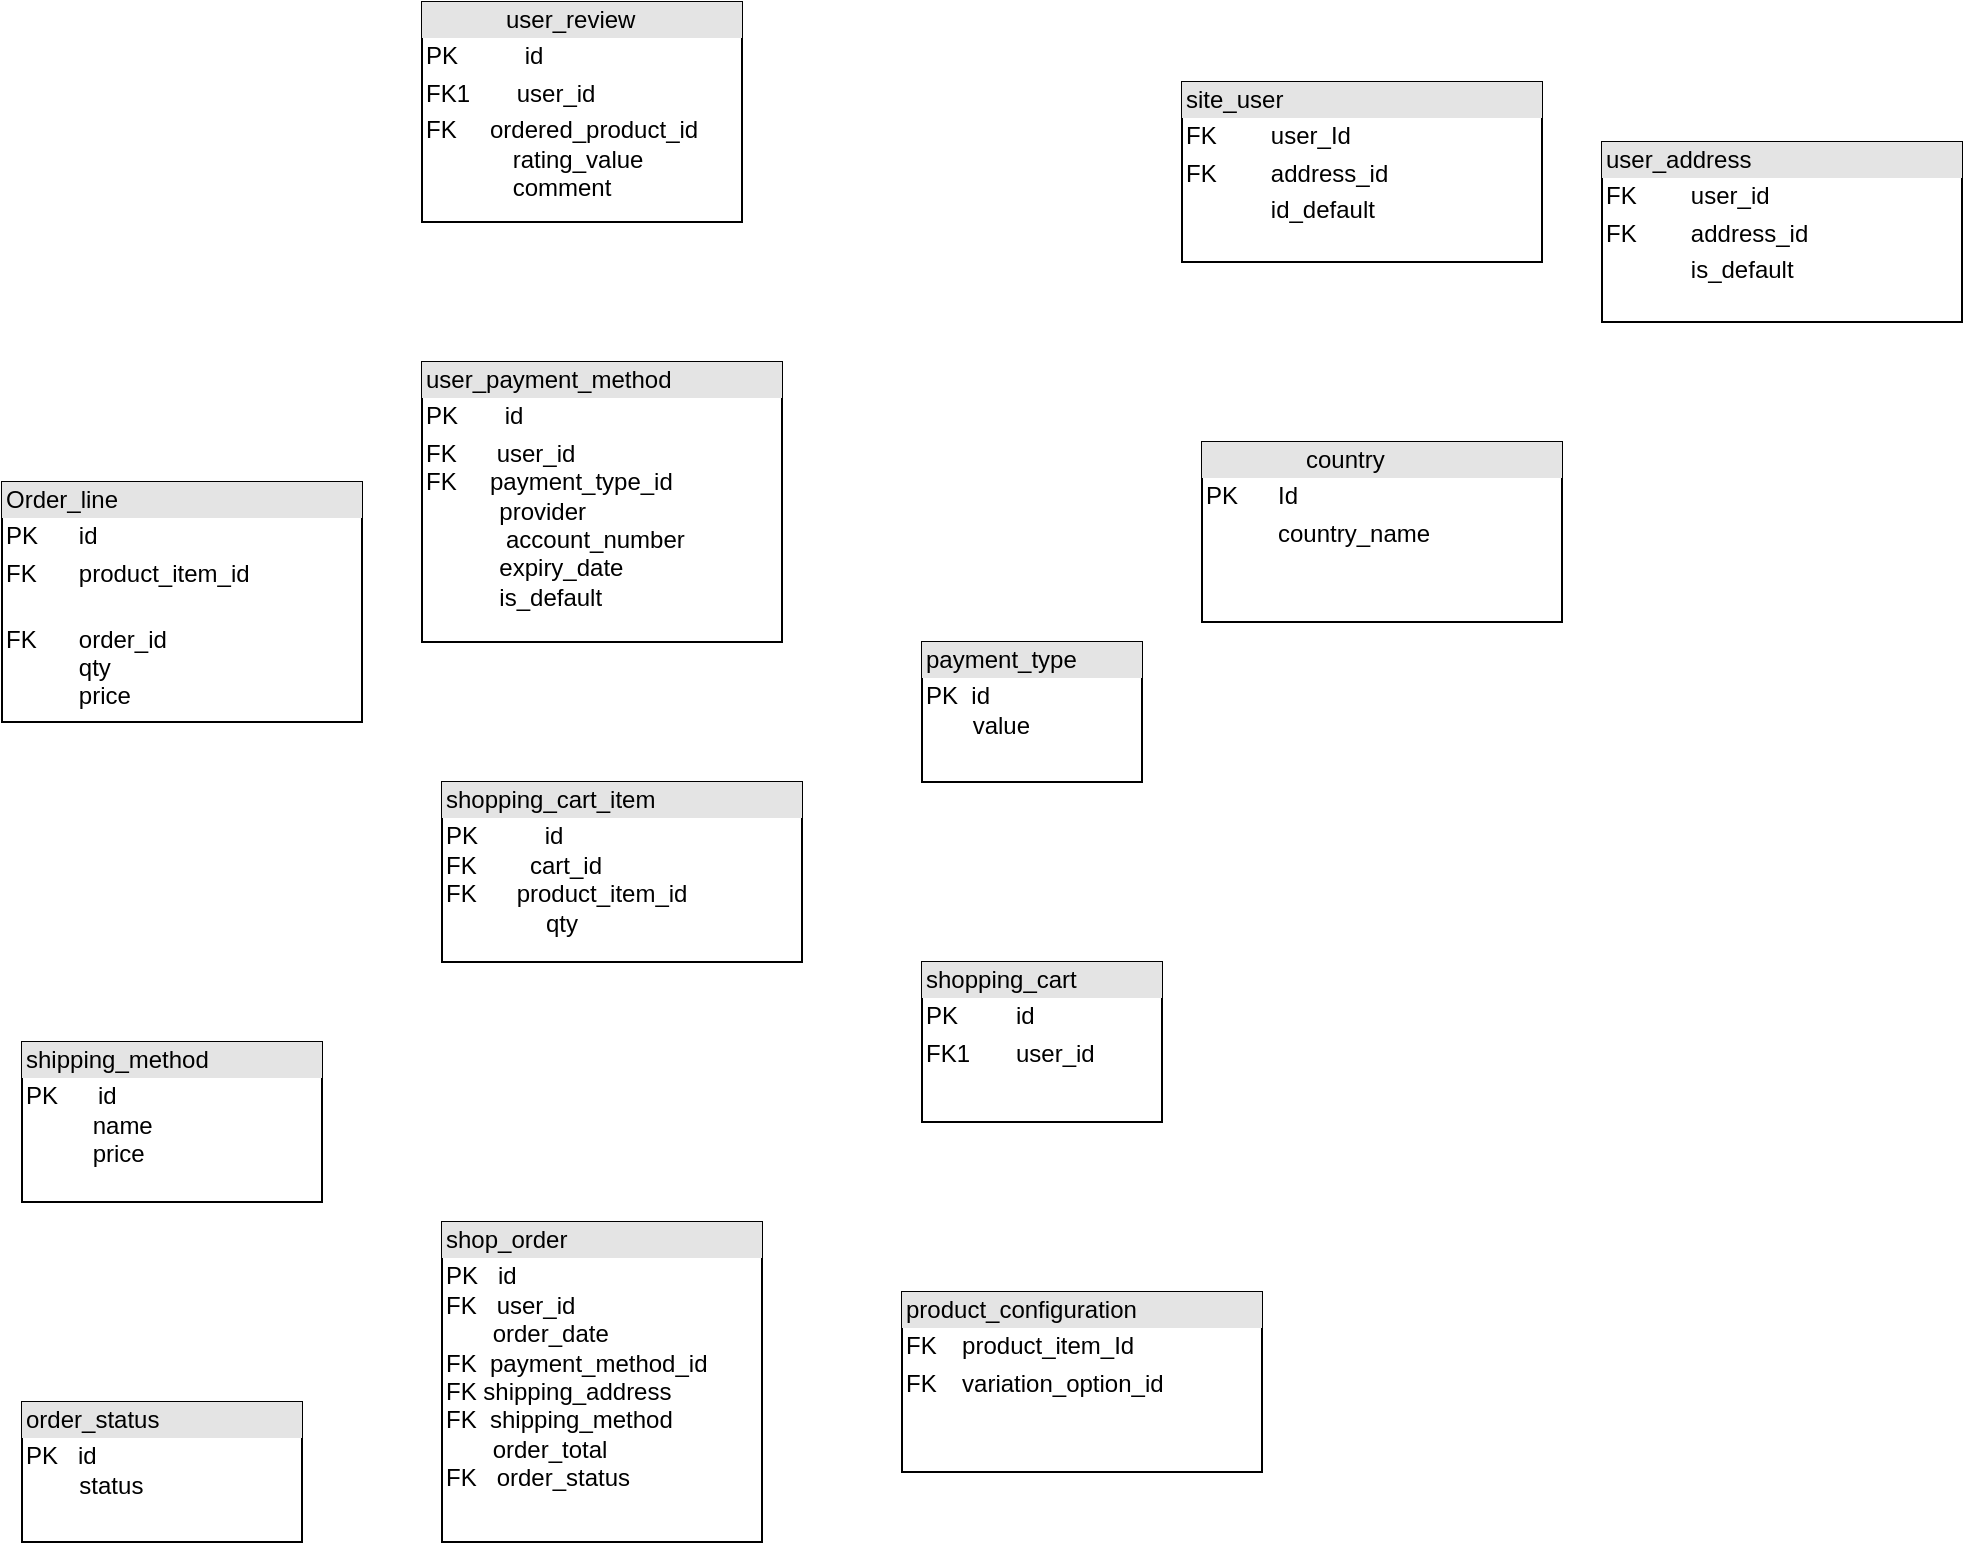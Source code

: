<mxfile version="26.0.10">
  <diagram id="C5RBs43oDa-KdzZeNtuy" name="Page-1">
    <mxGraphModel dx="2117" dy="599" grid="1" gridSize="10" guides="1" tooltips="1" connect="1" arrows="1" fold="1" page="1" pageScale="1" pageWidth="827" pageHeight="1169" math="0" shadow="0">
      <root>
        <mxCell id="WIyWlLk6GJQsqaUBKTNV-0" />
        <mxCell id="WIyWlLk6GJQsqaUBKTNV-1" parent="WIyWlLk6GJQsqaUBKTNV-0" />
        <mxCell id="xAWIOG_WaTYjkXeqOxTS-15" style="edgeStyle=orthogonalEdgeStyle;rounded=0;orthogonalLoop=1;jettySize=auto;html=1;exitX=0.5;exitY=1;exitDx=0;exitDy=0;" edge="1" parent="WIyWlLk6GJQsqaUBKTNV-1" source="xAWIOG_WaTYjkXeqOxTS-13">
          <mxGeometry relative="1" as="geometry">
            <mxPoint x="-430" y="370" as="targetPoint" />
          </mxGeometry>
        </mxCell>
        <mxCell id="xAWIOG_WaTYjkXeqOxTS-13" value="&lt;div style=&quot;box-sizing:border-box;width:100%;background:#e4e4e4;padding:2px;&quot;&gt;Order_line&lt;/div&gt;&lt;table style=&quot;width:100%;font-size:1em;&quot; cellpadding=&quot;2&quot; cellspacing=&quot;0&quot;&gt;&lt;tbody&gt;&lt;tr&gt;&lt;td&gt;PK&lt;/td&gt;&lt;td&gt;id&lt;br&gt;&lt;/td&gt;&lt;/tr&gt;&lt;tr&gt;&lt;td&gt;FK&amp;nbsp;&lt;br&gt;&lt;/td&gt;&lt;td&gt;product_item_id&lt;br&gt;&lt;/td&gt;&lt;/tr&gt;&lt;tr&gt;&lt;td&gt;&lt;br&gt;FK&lt;br&gt;&lt;br&gt;&lt;br&gt;&lt;br&gt;&lt;/td&gt;&lt;td&gt;order_id&lt;br&gt;qty&lt;br&gt;price&lt;/td&gt;&lt;/tr&gt;&lt;/tbody&gt;&lt;/table&gt;" style="verticalAlign=top;align=left;overflow=fill;html=1;whiteSpace=wrap;" vertex="1" parent="WIyWlLk6GJQsqaUBKTNV-1">
          <mxGeometry x="-540" y="270" width="180" height="120" as="geometry" />
        </mxCell>
        <mxCell id="xAWIOG_WaTYjkXeqOxTS-17" value="&lt;div style=&quot;box-sizing:border-box;width:100%;background:#e4e4e4;padding:2px;&quot;&gt;&amp;nbsp; &amp;nbsp; &amp;nbsp; &amp;nbsp; &amp;nbsp; &amp;nbsp; user_review&lt;/div&gt;&lt;table style=&quot;width:100%;font-size:1em;&quot; cellpadding=&quot;2&quot; cellspacing=&quot;0&quot;&gt;&lt;tbody&gt;&lt;tr&gt;&lt;td&gt;PK&amp;nbsp; &amp;nbsp; &amp;nbsp; &amp;nbsp; &amp;nbsp; id&lt;/td&gt;&lt;td&gt;&lt;br&gt;&lt;/td&gt;&lt;/tr&gt;&lt;tr&gt;&lt;td&gt;FK1&amp;nbsp; &amp;nbsp; &amp;nbsp; &amp;nbsp;user_id&lt;/td&gt;&lt;td&gt;&lt;br&gt;&lt;/td&gt;&lt;/tr&gt;&lt;tr&gt;&lt;td&gt;FK&amp;nbsp; &amp;nbsp; &amp;nbsp;ordered_product_id&lt;br&gt;&amp;nbsp; &amp;nbsp; &amp;nbsp; &amp;nbsp; &amp;nbsp; &amp;nbsp; &amp;nbsp;rating_value&lt;br&gt;&amp;nbsp; &amp;nbsp; &amp;nbsp; &amp;nbsp; &amp;nbsp; &amp;nbsp; &amp;nbsp;comment&lt;br&gt;&amp;nbsp; &amp;nbsp;&amp;nbsp;&lt;/td&gt;&lt;td&gt;&lt;br&gt;&lt;br&gt;&lt;/td&gt;&lt;/tr&gt;&lt;/tbody&gt;&lt;/table&gt;" style="verticalAlign=top;align=left;overflow=fill;html=1;whiteSpace=wrap;" vertex="1" parent="WIyWlLk6GJQsqaUBKTNV-1">
          <mxGeometry x="-330" y="30" width="160" height="110" as="geometry" />
        </mxCell>
        <mxCell id="xAWIOG_WaTYjkXeqOxTS-19" value="&lt;div style=&quot;box-sizing:border-box;width:100%;background:#e4e4e4;padding:2px;&quot;&gt;user_payment_method&lt;/div&gt;&lt;table style=&quot;width:100%;font-size:1em;&quot; cellpadding=&quot;2&quot; cellspacing=&quot;0&quot;&gt;&lt;tbody&gt;&lt;tr&gt;&lt;td&gt;PK&amp;nbsp; &amp;nbsp; &amp;nbsp; &amp;nbsp;id&lt;/td&gt;&lt;td&gt;&lt;br&gt;&lt;/td&gt;&lt;/tr&gt;&lt;tr&gt;&lt;td&gt;FK&amp;nbsp; &amp;nbsp; &amp;nbsp; user_id&lt;br&gt;FK&amp;nbsp; &amp;nbsp; &amp;nbsp;payment_type_id&lt;br&gt;&amp;nbsp; &amp;nbsp; &amp;nbsp; &amp;nbsp; &amp;nbsp; &amp;nbsp;provider&lt;br&gt;&amp;nbsp; &amp;nbsp; &amp;nbsp; &amp;nbsp; &amp;nbsp; &amp;nbsp; account_number&lt;br&gt;&amp;nbsp; &amp;nbsp; &amp;nbsp; &amp;nbsp; &amp;nbsp; &amp;nbsp;expiry_date&lt;br&gt;&amp;nbsp; &amp;nbsp; &amp;nbsp; &amp;nbsp; &amp;nbsp; &amp;nbsp;is_default&lt;/td&gt;&lt;td&gt;&lt;br&gt;&lt;/td&gt;&lt;/tr&gt;&lt;tr&gt;&lt;td&gt;&lt;/td&gt;&lt;td&gt;&lt;br&gt;&lt;/td&gt;&lt;/tr&gt;&lt;/tbody&gt;&lt;/table&gt;" style="verticalAlign=top;align=left;overflow=fill;html=1;whiteSpace=wrap;" vertex="1" parent="WIyWlLk6GJQsqaUBKTNV-1">
          <mxGeometry x="-330" y="210" width="180" height="140" as="geometry" />
        </mxCell>
        <mxCell id="xAWIOG_WaTYjkXeqOxTS-20" value="&lt;div style=&quot;box-sizing:border-box;width:100%;background:#e4e4e4;padding:2px;&quot;&gt;shopping_cart_item&lt;/div&gt;&lt;table style=&quot;width:100%;font-size:1em;&quot; cellpadding=&quot;2&quot; cellspacing=&quot;0&quot;&gt;&lt;tbody&gt;&lt;tr&gt;&lt;td&gt;PK&amp;nbsp; &amp;nbsp; &amp;nbsp; &amp;nbsp; &amp;nbsp; id&lt;br&gt;FK&amp;nbsp; &amp;nbsp; &amp;nbsp; &amp;nbsp; cart_id&lt;br&gt;FK&amp;nbsp; &amp;nbsp; &amp;nbsp; product_item_id&lt;br&gt;&amp;nbsp; &amp;nbsp; &amp;nbsp; &amp;nbsp; &amp;nbsp; &amp;nbsp; &amp;nbsp; &amp;nbsp;qty&lt;/td&gt;&lt;td&gt;&lt;br&gt;&lt;/td&gt;&lt;/tr&gt;&lt;tr&gt;&lt;td&gt;&lt;br&gt;&lt;/td&gt;&lt;td&gt;&lt;br&gt;&lt;/td&gt;&lt;/tr&gt;&lt;tr&gt;&lt;td&gt;&lt;/td&gt;&lt;td&gt;&lt;br&gt;&lt;/td&gt;&lt;/tr&gt;&lt;/tbody&gt;&lt;/table&gt;" style="verticalAlign=top;align=left;overflow=fill;html=1;whiteSpace=wrap;" vertex="1" parent="WIyWlLk6GJQsqaUBKTNV-1">
          <mxGeometry x="-320" y="420" width="180" height="90" as="geometry" />
        </mxCell>
        <mxCell id="xAWIOG_WaTYjkXeqOxTS-21" value="&lt;div style=&quot;box-sizing:border-box;width:100%;background:#e4e4e4;padding:2px;&quot;&gt;shipping_method&lt;/div&gt;&lt;table style=&quot;width:100%;font-size:1em;&quot; cellpadding=&quot;2&quot; cellspacing=&quot;0&quot;&gt;&lt;tbody&gt;&lt;tr&gt;&lt;td&gt;PK&amp;nbsp; &amp;nbsp; &amp;nbsp; id&lt;br&gt;&amp;nbsp; &amp;nbsp; &amp;nbsp; &amp;nbsp; &amp;nbsp; name&lt;br&gt;&amp;nbsp; &amp;nbsp; &amp;nbsp; &amp;nbsp; &amp;nbsp; price&lt;/td&gt;&lt;td&gt;&lt;br&gt;&lt;/td&gt;&lt;/tr&gt;&lt;tr&gt;&lt;td&gt;&lt;br&gt;&lt;/td&gt;&lt;td&gt;&lt;br&gt;&lt;/td&gt;&lt;/tr&gt;&lt;tr&gt;&lt;td&gt;&lt;/td&gt;&lt;td&gt;&lt;br&gt;&lt;/td&gt;&lt;/tr&gt;&lt;/tbody&gt;&lt;/table&gt;" style="verticalAlign=top;align=left;overflow=fill;html=1;whiteSpace=wrap;" vertex="1" parent="WIyWlLk6GJQsqaUBKTNV-1">
          <mxGeometry x="-530" y="550" width="150" height="80" as="geometry" />
        </mxCell>
        <mxCell id="xAWIOG_WaTYjkXeqOxTS-22" value="&lt;div style=&quot;box-sizing:border-box;width:100%;background:#e4e4e4;padding:2px;&quot;&gt;order_status&lt;/div&gt;&lt;table style=&quot;width:100%;font-size:1em;&quot; cellpadding=&quot;2&quot; cellspacing=&quot;0&quot;&gt;&lt;tbody&gt;&lt;tr&gt;&lt;td&gt;PK&amp;nbsp; &amp;nbsp;id&lt;br&gt;&amp;nbsp; &amp;nbsp; &amp;nbsp; &amp;nbsp; status&lt;/td&gt;&lt;td&gt;&lt;br&gt;&lt;/td&gt;&lt;/tr&gt;&lt;tr&gt;&lt;td&gt;&lt;br&gt;&lt;/td&gt;&lt;td&gt;&lt;br&gt;&lt;/td&gt;&lt;/tr&gt;&lt;tr&gt;&lt;td&gt;&lt;/td&gt;&lt;td&gt;&lt;br&gt;&lt;/td&gt;&lt;/tr&gt;&lt;/tbody&gt;&lt;/table&gt;" style="verticalAlign=top;align=left;overflow=fill;html=1;whiteSpace=wrap;" vertex="1" parent="WIyWlLk6GJQsqaUBKTNV-1">
          <mxGeometry x="-530" y="730" width="140" height="70" as="geometry" />
        </mxCell>
        <mxCell id="xAWIOG_WaTYjkXeqOxTS-23" value="&lt;div style=&quot;box-sizing:border-box;width:100%;background:#e4e4e4;padding:2px;&quot;&gt;shop_order&lt;/div&gt;&lt;table style=&quot;width:100%;font-size:1em;&quot; cellpadding=&quot;2&quot; cellspacing=&quot;0&quot;&gt;&lt;tbody&gt;&lt;tr&gt;&lt;td&gt;PK&amp;nbsp; &amp;nbsp;id&lt;br&gt;FK&amp;nbsp; &amp;nbsp;user_id&lt;br&gt;&amp;nbsp; &amp;nbsp; &amp;nbsp; &amp;nbsp;order_date&lt;br&gt;FK&amp;nbsp; payment_method_id&lt;br&gt;FK shipping_address&lt;br&gt;FK&amp;nbsp; shipping_method&lt;br&gt;&amp;nbsp; &amp;nbsp; &amp;nbsp; &amp;nbsp;order_total&lt;br&gt;FK&amp;nbsp; &amp;nbsp;order_status&lt;br&gt;&lt;br&gt;&lt;/td&gt;&lt;td&gt;&lt;br&gt;&lt;/td&gt;&lt;/tr&gt;&lt;tr&gt;&lt;td&gt;&lt;br&gt;&lt;/td&gt;&lt;td&gt;&lt;br&gt;&lt;/td&gt;&lt;/tr&gt;&lt;tr&gt;&lt;td&gt;&lt;/td&gt;&lt;td&gt;&lt;br&gt;&lt;/td&gt;&lt;/tr&gt;&lt;/tbody&gt;&lt;/table&gt;" style="verticalAlign=top;align=left;overflow=fill;html=1;whiteSpace=wrap;" vertex="1" parent="WIyWlLk6GJQsqaUBKTNV-1">
          <mxGeometry x="-320" y="640" width="160" height="160" as="geometry" />
        </mxCell>
        <mxCell id="xAWIOG_WaTYjkXeqOxTS-24" value="&lt;div style=&quot;box-sizing:border-box;width:100%;background:#e4e4e4;padding:2px;&quot;&gt;payment_type&lt;/div&gt;&lt;table style=&quot;width:100%;font-size:1em;&quot; cellpadding=&quot;2&quot; cellspacing=&quot;0&quot;&gt;&lt;tbody&gt;&lt;tr&gt;&lt;td&gt;PK&amp;nbsp; id&lt;br&gt;&amp;nbsp; &amp;nbsp; &amp;nbsp; &amp;nbsp;value&lt;/td&gt;&lt;td&gt;&lt;br&gt;&lt;/td&gt;&lt;/tr&gt;&lt;tr&gt;&lt;td&gt;&lt;br&gt;&lt;/td&gt;&lt;td&gt;&lt;br&gt;&lt;/td&gt;&lt;/tr&gt;&lt;tr&gt;&lt;td&gt;&lt;/td&gt;&lt;td&gt;&lt;br&gt;&lt;/td&gt;&lt;/tr&gt;&lt;/tbody&gt;&lt;/table&gt;" style="verticalAlign=top;align=left;overflow=fill;html=1;whiteSpace=wrap;" vertex="1" parent="WIyWlLk6GJQsqaUBKTNV-1">
          <mxGeometry x="-80" y="350" width="110" height="70" as="geometry" />
        </mxCell>
        <mxCell id="xAWIOG_WaTYjkXeqOxTS-25" value="&lt;div style=&quot;box-sizing:border-box;width:100%;background:#e4e4e4;padding:2px;&quot;&gt;shopping_cart&lt;/div&gt;&lt;table style=&quot;width:100%;font-size:1em;&quot; cellpadding=&quot;2&quot; cellspacing=&quot;0&quot;&gt;&lt;tbody&gt;&lt;tr&gt;&lt;td&gt;PK&lt;/td&gt;&lt;td&gt;id&lt;/td&gt;&lt;/tr&gt;&lt;tr&gt;&lt;td&gt;FK1&lt;/td&gt;&lt;td&gt;user_id&lt;/td&gt;&lt;/tr&gt;&lt;tr&gt;&lt;td&gt;&lt;/td&gt;&lt;td&gt;&lt;br&gt;&lt;/td&gt;&lt;/tr&gt;&lt;/tbody&gt;&lt;/table&gt;" style="verticalAlign=top;align=left;overflow=fill;html=1;whiteSpace=wrap;" vertex="1" parent="WIyWlLk6GJQsqaUBKTNV-1">
          <mxGeometry x="-80" y="510" width="120" height="80" as="geometry" />
        </mxCell>
        <mxCell id="xAWIOG_WaTYjkXeqOxTS-26" value="&lt;div style=&quot;box-sizing:border-box;width:100%;background:#e4e4e4;padding:2px;&quot;&gt;product_configuration&lt;/div&gt;&lt;table style=&quot;width:100%;font-size:1em;&quot; cellpadding=&quot;2&quot; cellspacing=&quot;0&quot;&gt;&lt;tbody&gt;&lt;tr&gt;&lt;td&gt;FK&lt;/td&gt;&lt;td&gt;product_item_Id&lt;/td&gt;&lt;/tr&gt;&lt;tr&gt;&lt;td&gt;FK&lt;/td&gt;&lt;td&gt;variation_option_id&lt;/td&gt;&lt;/tr&gt;&lt;tr&gt;&lt;td&gt;&lt;/td&gt;&lt;td&gt;&lt;br&gt;&lt;/td&gt;&lt;/tr&gt;&lt;/tbody&gt;&lt;/table&gt;" style="verticalAlign=top;align=left;overflow=fill;html=1;whiteSpace=wrap;" vertex="1" parent="WIyWlLk6GJQsqaUBKTNV-1">
          <mxGeometry x="-90" y="675" width="180" height="90" as="geometry" />
        </mxCell>
        <mxCell id="xAWIOG_WaTYjkXeqOxTS-27" value="&lt;div style=&quot;box-sizing:border-box;width:100%;background:#e4e4e4;padding:2px;&quot;&gt;site_user&lt;/div&gt;&lt;table style=&quot;width:100%;font-size:1em;&quot; cellpadding=&quot;2&quot; cellspacing=&quot;0&quot;&gt;&lt;tbody&gt;&lt;tr&gt;&lt;td&gt;FK&lt;/td&gt;&lt;td&gt;user_Id&lt;/td&gt;&lt;/tr&gt;&lt;tr&gt;&lt;td&gt;FK&lt;/td&gt;&lt;td&gt;address_id&lt;/td&gt;&lt;/tr&gt;&lt;tr&gt;&lt;td&gt;&lt;/td&gt;&lt;td&gt;id_default&lt;/td&gt;&lt;/tr&gt;&lt;/tbody&gt;&lt;/table&gt;" style="verticalAlign=top;align=left;overflow=fill;html=1;whiteSpace=wrap;" vertex="1" parent="WIyWlLk6GJQsqaUBKTNV-1">
          <mxGeometry x="50" y="70" width="180" height="90" as="geometry" />
        </mxCell>
        <mxCell id="xAWIOG_WaTYjkXeqOxTS-28" value="&lt;div style=&quot;box-sizing:border-box;width:100%;background:#e4e4e4;padding:2px;&quot;&gt;&amp;nbsp; &amp;nbsp; &amp;nbsp; &amp;nbsp; &amp;nbsp; &amp;nbsp; &amp;nbsp; &amp;nbsp;country&lt;/div&gt;&lt;table style=&quot;width:100%;font-size:1em;&quot; cellpadding=&quot;2&quot; cellspacing=&quot;0&quot;&gt;&lt;tbody&gt;&lt;tr&gt;&lt;td&gt;PK&lt;/td&gt;&lt;td&gt;Id&lt;/td&gt;&lt;/tr&gt;&lt;tr&gt;&lt;td&gt;&lt;br&gt;&lt;/td&gt;&lt;td&gt;country_name&lt;/td&gt;&lt;/tr&gt;&lt;tr&gt;&lt;td&gt;&lt;/td&gt;&lt;td&gt;&lt;br&gt;&lt;/td&gt;&lt;/tr&gt;&lt;/tbody&gt;&lt;/table&gt;" style="verticalAlign=top;align=left;overflow=fill;html=1;whiteSpace=wrap;" vertex="1" parent="WIyWlLk6GJQsqaUBKTNV-1">
          <mxGeometry x="60" y="250" width="180" height="90" as="geometry" />
        </mxCell>
        <mxCell id="xAWIOG_WaTYjkXeqOxTS-29" value="&lt;div style=&quot;box-sizing:border-box;width:100%;background:#e4e4e4;padding:2px;&quot;&gt;user_address&lt;/div&gt;&lt;table style=&quot;width:100%;font-size:1em;&quot; cellpadding=&quot;2&quot; cellspacing=&quot;0&quot;&gt;&lt;tbody&gt;&lt;tr&gt;&lt;td&gt;FK&lt;/td&gt;&lt;td&gt;user_id&lt;/td&gt;&lt;/tr&gt;&lt;tr&gt;&lt;td&gt;FK&lt;/td&gt;&lt;td&gt;address_id&lt;/td&gt;&lt;/tr&gt;&lt;tr&gt;&lt;td&gt;&lt;/td&gt;&lt;td&gt;is_default&lt;/td&gt;&lt;/tr&gt;&lt;/tbody&gt;&lt;/table&gt;" style="verticalAlign=top;align=left;overflow=fill;html=1;whiteSpace=wrap;" vertex="1" parent="WIyWlLk6GJQsqaUBKTNV-1">
          <mxGeometry x="260" y="100" width="180" height="90" as="geometry" />
        </mxCell>
      </root>
    </mxGraphModel>
  </diagram>
</mxfile>
